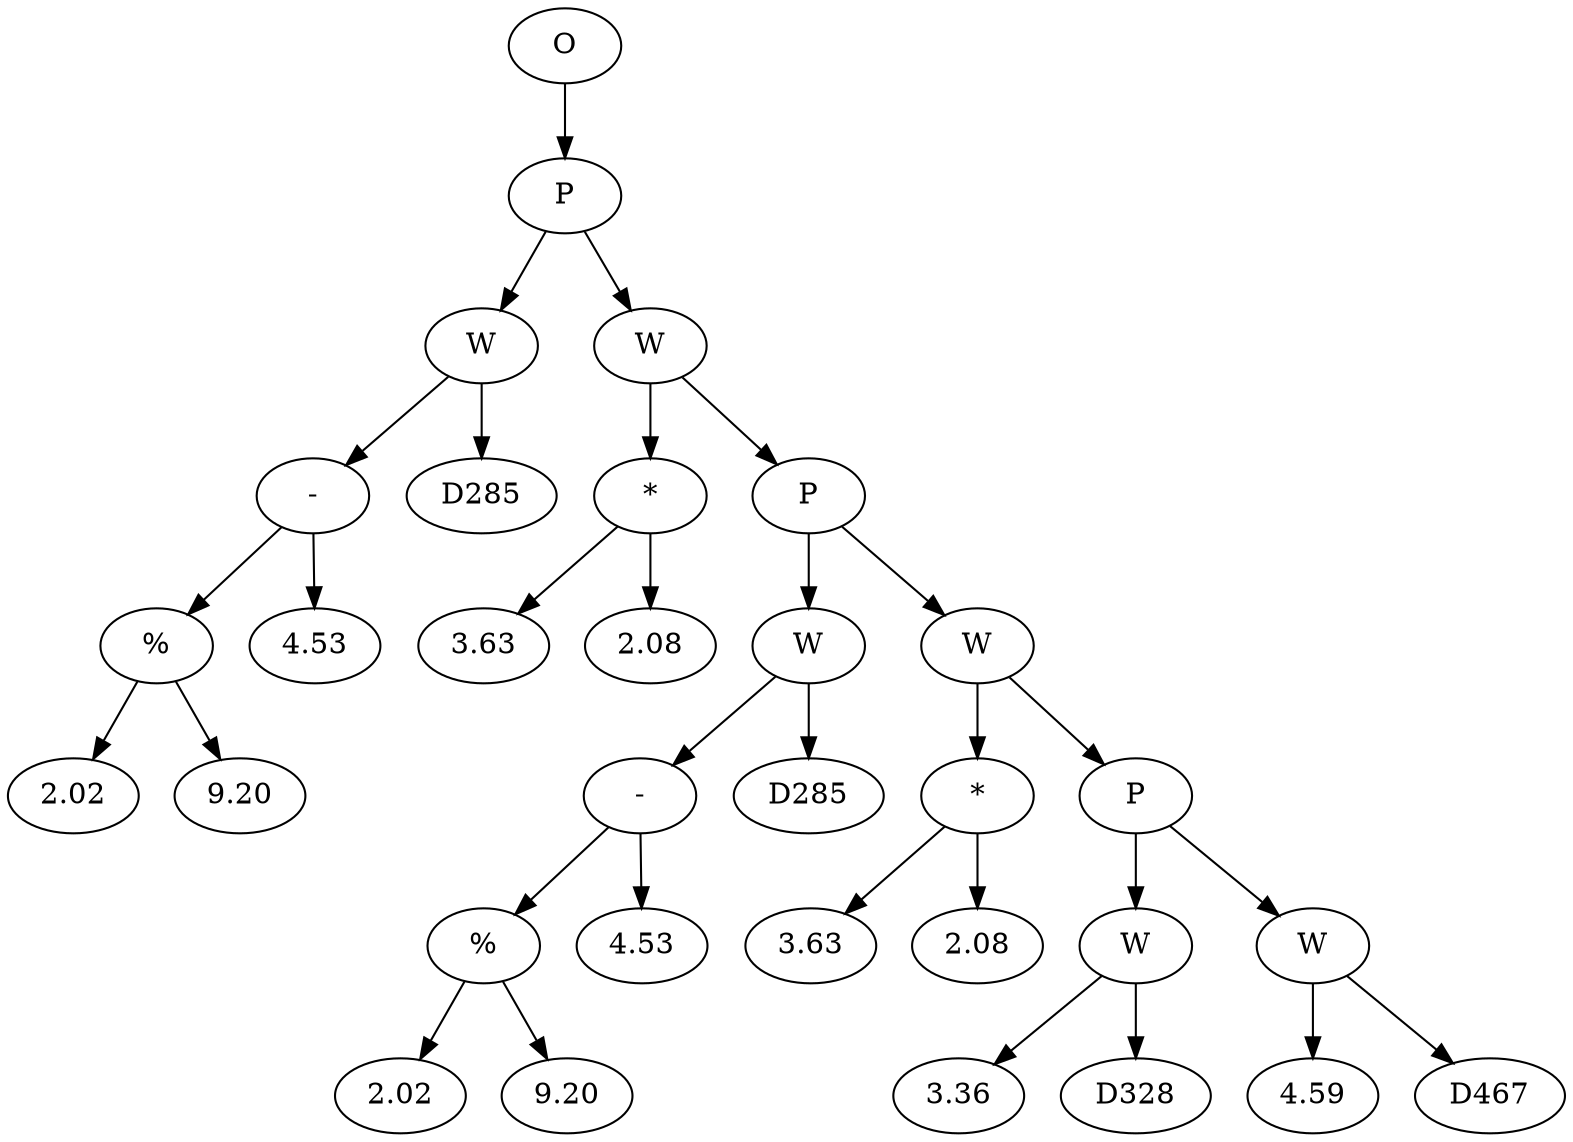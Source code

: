// Tree
digraph {
	18276652 [label=O]
	18276653 [label=P]
	18276652 -> 18276653
	18276654 [label=W]
	18276653 -> 18276654
	18276655 [label="-"]
	18276654 -> 18276655
	18276656 [label="%"]
	18276655 -> 18276656
	18276657 [label=2.02]
	18276656 -> 18276657
	18276658 [label=9.20]
	18276656 -> 18276658
	18276659 [label=4.53]
	18276655 -> 18276659
	18276660 [label=D285]
	18276654 -> 18276660
	18276661 [label=W]
	18276653 -> 18276661
	18276662 [label="*"]
	18276661 -> 18276662
	18276663 [label=3.63]
	18276662 -> 18276663
	18276664 [label=2.08]
	18276662 -> 18276664
	18276665 [label=P]
	18276661 -> 18276665
	18276666 [label=W]
	18276665 -> 18276666
	18276667 [label="-"]
	18276666 -> 18276667
	18276668 [label="%"]
	18276667 -> 18276668
	18276669 [label=2.02]
	18276668 -> 18276669
	18276670 [label=9.20]
	18276668 -> 18276670
	18276671 [label=4.53]
	18276667 -> 18276671
	18276672 [label=D285]
	18276666 -> 18276672
	18276673 [label=W]
	18276665 -> 18276673
	18276674 [label="*"]
	18276673 -> 18276674
	18276675 [label=3.63]
	18276674 -> 18276675
	18276676 [label=2.08]
	18276674 -> 18276676
	18276677 [label=P]
	18276673 -> 18276677
	18276678 [label=W]
	18276677 -> 18276678
	18276679 [label=3.36]
	18276678 -> 18276679
	18276680 [label=D328]
	18276678 -> 18276680
	18276681 [label=W]
	18276677 -> 18276681
	18276682 [label=4.59]
	18276681 -> 18276682
	18276683 [label=D467]
	18276681 -> 18276683
}
